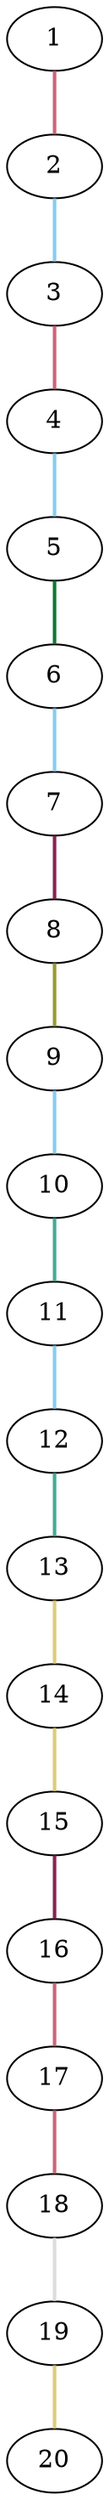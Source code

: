 graph {
	graph [rankdir=BT]
	1
	2
	2 -- 1 [color="#CC6677" style=bold]
	3
	3 -- 2 [color="#88CCEE" style=bold]
	4
	4 -- 3 [color="#CC6677" style=bold]
	5
	5 -- 4 [color="#88CCEE" style=bold]
	6
	6 -- 5 [color="#117733" style=bold]
	7
	7 -- 6 [color="#88CCEE" style=bold]
	8
	8 -- 7 [color="#882255" style=bold]
	9
	9 -- 8 [color="#999933" style=bold]
	10
	10 -- 9 [color="#88CCEE" style=bold]
	11
	11 -- 10 [color="#44AA99" style=bold]
	12
	12 -- 11 [color="#88CCEE" style=bold]
	13
	13 -- 12 [color="#44AA99" style=bold]
	14
	14 -- 13 [color="#DDCC77" style=bold]
	15
	15 -- 14 [color="#DDCC77" style=bold]
	16
	16 -- 15 [color="#882255" style=bold]
	17
	17 -- 16 [color="#CC6677" style=bold]
	18
	18 -- 17 [color="#CC6677" style=bold]
	19
	19 -- 18 [color="#DDDDDD" style=bold]
	20
	20 -- 19 [color="#DDCC77" style=bold]
}
